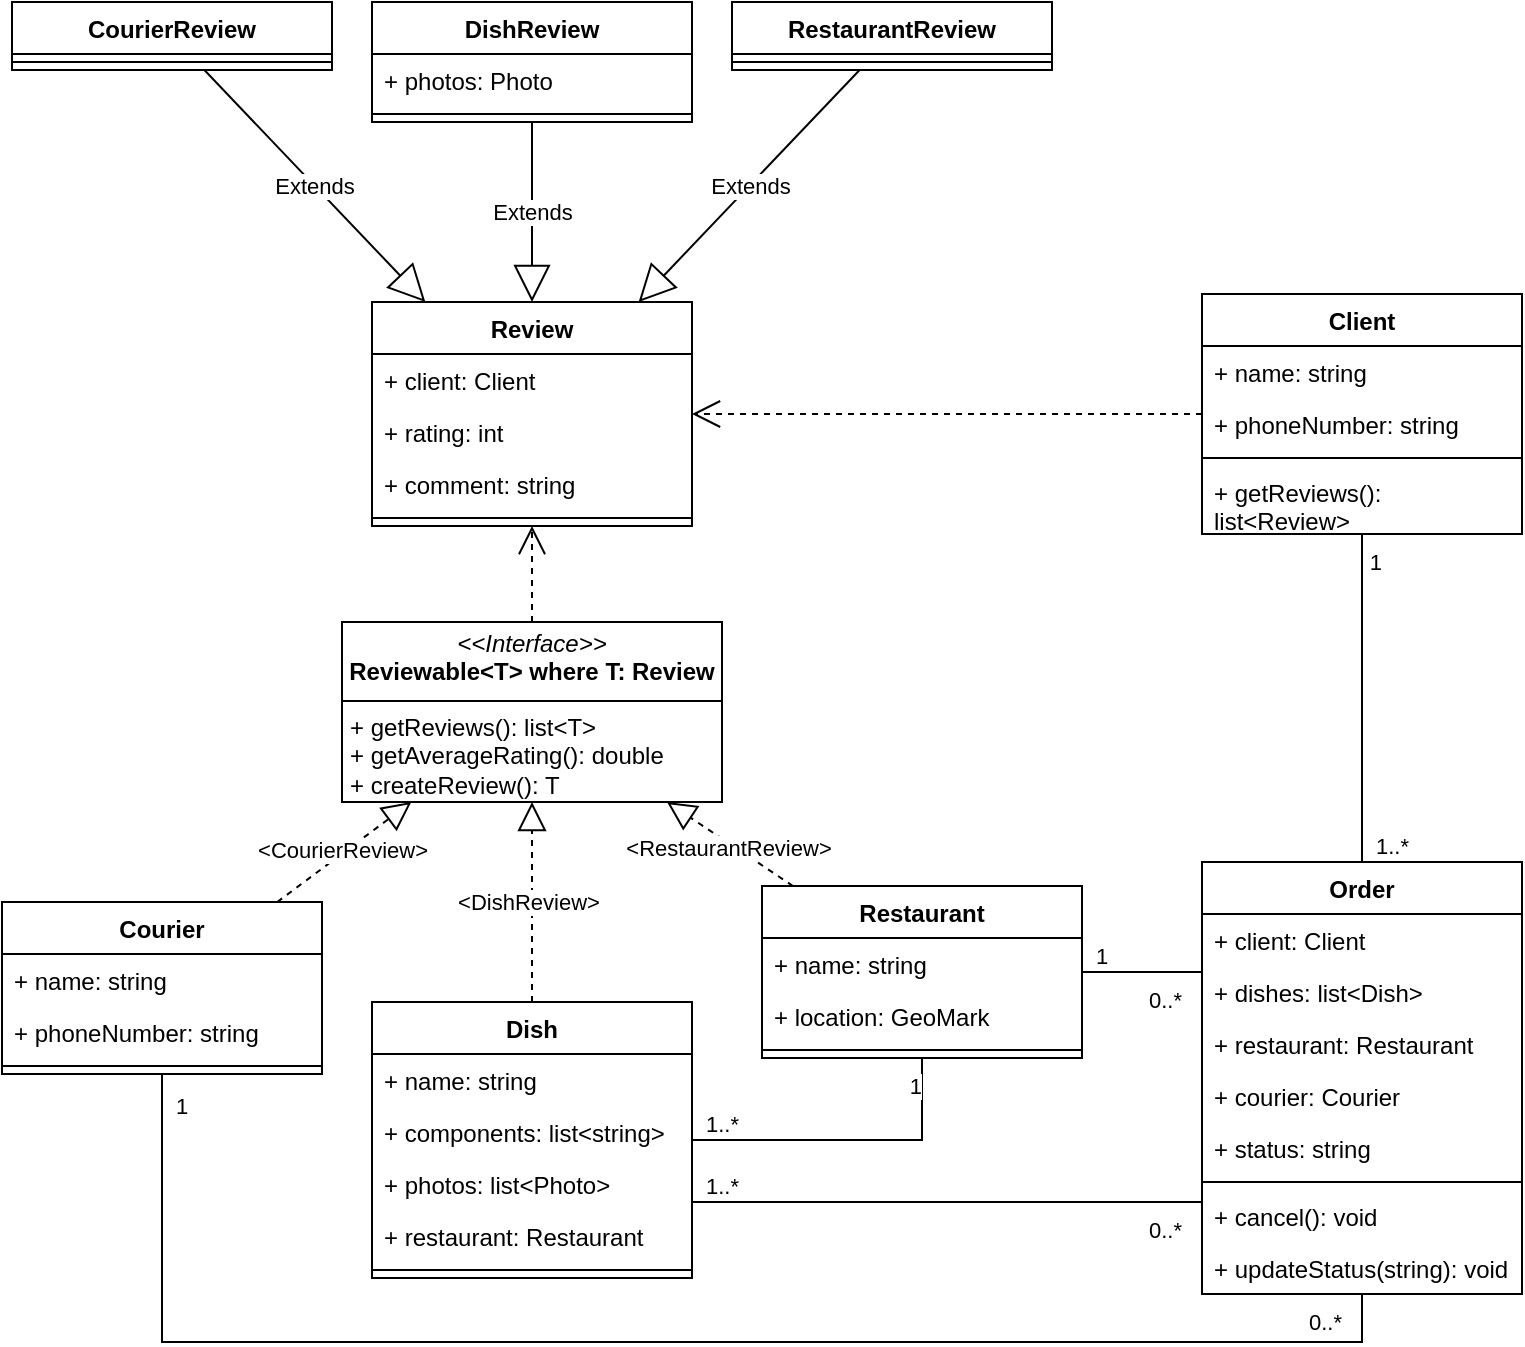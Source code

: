 <mxfile version="24.8.3">
  <diagram name="Page-1" id="3vOxVoDXLi4OneT1msRe">
    <mxGraphModel dx="977" dy="501" grid="1" gridSize="10" guides="1" tooltips="1" connect="1" arrows="1" fold="1" page="1" pageScale="1" pageWidth="850" pageHeight="1100" math="0" shadow="0">
      <root>
        <mxCell id="0" />
        <mxCell id="1" parent="0" />
        <mxCell id="nQF4kFMfV5Vqn8TBi_Ry-1" value="Client" style="swimlane;fontStyle=1;align=center;verticalAlign=top;childLayout=stackLayout;horizontal=1;startSize=26;horizontalStack=0;resizeParent=1;resizeParentMax=0;resizeLast=0;collapsible=1;marginBottom=0;whiteSpace=wrap;html=1;" vertex="1" parent="1">
          <mxGeometry x="640" y="556" width="160" height="120" as="geometry" />
        </mxCell>
        <mxCell id="nQF4kFMfV5Vqn8TBi_Ry-2" value="+ name: string" style="text;strokeColor=none;fillColor=none;align=left;verticalAlign=top;spacingLeft=4;spacingRight=4;overflow=hidden;rotatable=0;points=[[0,0.5],[1,0.5]];portConstraint=eastwest;whiteSpace=wrap;html=1;" vertex="1" parent="nQF4kFMfV5Vqn8TBi_Ry-1">
          <mxGeometry y="26" width="160" height="26" as="geometry" />
        </mxCell>
        <mxCell id="nQF4kFMfV5Vqn8TBi_Ry-35" value="+ phoneNumber: string" style="text;strokeColor=none;fillColor=none;align=left;verticalAlign=top;spacingLeft=4;spacingRight=4;overflow=hidden;rotatable=0;points=[[0,0.5],[1,0.5]];portConstraint=eastwest;whiteSpace=wrap;html=1;" vertex="1" parent="nQF4kFMfV5Vqn8TBi_Ry-1">
          <mxGeometry y="52" width="160" height="26" as="geometry" />
        </mxCell>
        <mxCell id="nQF4kFMfV5Vqn8TBi_Ry-3" value="" style="line;strokeWidth=1;fillColor=none;align=left;verticalAlign=middle;spacingTop=-1;spacingLeft=3;spacingRight=3;rotatable=0;labelPosition=right;points=[];portConstraint=eastwest;strokeColor=inherit;" vertex="1" parent="nQF4kFMfV5Vqn8TBi_Ry-1">
          <mxGeometry y="78" width="160" height="8" as="geometry" />
        </mxCell>
        <mxCell id="nQF4kFMfV5Vqn8TBi_Ry-4" value="+ getReviews(): list&amp;lt;Review&amp;gt;" style="text;strokeColor=none;fillColor=none;align=left;verticalAlign=top;spacingLeft=4;spacingRight=4;overflow=hidden;rotatable=0;points=[[0,0.5],[1,0.5]];portConstraint=eastwest;whiteSpace=wrap;html=1;" vertex="1" parent="nQF4kFMfV5Vqn8TBi_Ry-1">
          <mxGeometry y="86" width="160" height="34" as="geometry" />
        </mxCell>
        <mxCell id="nQF4kFMfV5Vqn8TBi_Ry-5" value="Review" style="swimlane;fontStyle=1;align=center;verticalAlign=top;childLayout=stackLayout;horizontal=1;startSize=26;horizontalStack=0;resizeParent=1;resizeParentMax=0;resizeLast=0;collapsible=1;marginBottom=0;whiteSpace=wrap;html=1;" vertex="1" parent="1">
          <mxGeometry x="225" y="560" width="160" height="112" as="geometry" />
        </mxCell>
        <mxCell id="nQF4kFMfV5Vqn8TBi_Ry-16" value="+ client: Client" style="text;strokeColor=none;fillColor=none;align=left;verticalAlign=top;spacingLeft=4;spacingRight=4;overflow=hidden;rotatable=0;points=[[0,0.5],[1,0.5]];portConstraint=eastwest;whiteSpace=wrap;html=1;" vertex="1" parent="nQF4kFMfV5Vqn8TBi_Ry-5">
          <mxGeometry y="26" width="160" height="26" as="geometry" />
        </mxCell>
        <mxCell id="nQF4kFMfV5Vqn8TBi_Ry-6" value="+ rating: int" style="text;strokeColor=none;fillColor=none;align=left;verticalAlign=top;spacingLeft=4;spacingRight=4;overflow=hidden;rotatable=0;points=[[0,0.5],[1,0.5]];portConstraint=eastwest;whiteSpace=wrap;html=1;" vertex="1" parent="nQF4kFMfV5Vqn8TBi_Ry-5">
          <mxGeometry y="52" width="160" height="26" as="geometry" />
        </mxCell>
        <mxCell id="nQF4kFMfV5Vqn8TBi_Ry-10" value="+ comment: string" style="text;strokeColor=none;fillColor=none;align=left;verticalAlign=top;spacingLeft=4;spacingRight=4;overflow=hidden;rotatable=0;points=[[0,0.5],[1,0.5]];portConstraint=eastwest;whiteSpace=wrap;html=1;" vertex="1" parent="nQF4kFMfV5Vqn8TBi_Ry-5">
          <mxGeometry y="78" width="160" height="26" as="geometry" />
        </mxCell>
        <mxCell id="nQF4kFMfV5Vqn8TBi_Ry-7" value="" style="line;strokeWidth=1;fillColor=none;align=left;verticalAlign=middle;spacingTop=-1;spacingLeft=3;spacingRight=3;rotatable=0;labelPosition=right;points=[];portConstraint=eastwest;strokeColor=inherit;" vertex="1" parent="nQF4kFMfV5Vqn8TBi_Ry-5">
          <mxGeometry y="104" width="160" height="8" as="geometry" />
        </mxCell>
        <mxCell id="nQF4kFMfV5Vqn8TBi_Ry-11" value="DishReview" style="swimlane;fontStyle=1;align=center;verticalAlign=top;childLayout=stackLayout;horizontal=1;startSize=26;horizontalStack=0;resizeParent=1;resizeParentMax=0;resizeLast=0;collapsible=1;marginBottom=0;whiteSpace=wrap;html=1;" vertex="1" parent="1">
          <mxGeometry x="225" y="410" width="160" height="60" as="geometry" />
        </mxCell>
        <mxCell id="nQF4kFMfV5Vqn8TBi_Ry-12" value="+ photos: Photo" style="text;strokeColor=none;fillColor=none;align=left;verticalAlign=top;spacingLeft=4;spacingRight=4;overflow=hidden;rotatable=0;points=[[0,0.5],[1,0.5]];portConstraint=eastwest;whiteSpace=wrap;html=1;" vertex="1" parent="nQF4kFMfV5Vqn8TBi_Ry-11">
          <mxGeometry y="26" width="160" height="26" as="geometry" />
        </mxCell>
        <mxCell id="nQF4kFMfV5Vqn8TBi_Ry-14" value="" style="line;strokeWidth=1;fillColor=none;align=left;verticalAlign=middle;spacingTop=-1;spacingLeft=3;spacingRight=3;rotatable=0;labelPosition=right;points=[];portConstraint=eastwest;strokeColor=inherit;" vertex="1" parent="nQF4kFMfV5Vqn8TBi_Ry-11">
          <mxGeometry y="52" width="160" height="8" as="geometry" />
        </mxCell>
        <mxCell id="nQF4kFMfV5Vqn8TBi_Ry-19" value="Extends" style="endArrow=block;endSize=16;endFill=0;html=1;rounded=0;" edge="1" parent="1" source="nQF4kFMfV5Vqn8TBi_Ry-11" target="nQF4kFMfV5Vqn8TBi_Ry-5">
          <mxGeometry width="160" relative="1" as="geometry">
            <mxPoint x="305" y="670" as="sourcePoint" />
            <mxPoint x="465" y="670" as="targetPoint" />
          </mxGeometry>
        </mxCell>
        <mxCell id="nQF4kFMfV5Vqn8TBi_Ry-20" value="СourierReview" style="swimlane;fontStyle=1;align=center;verticalAlign=top;childLayout=stackLayout;horizontal=1;startSize=26;horizontalStack=0;resizeParent=1;resizeParentMax=0;resizeLast=0;collapsible=1;marginBottom=0;whiteSpace=wrap;html=1;" vertex="1" parent="1">
          <mxGeometry x="45" y="410" width="160" height="34" as="geometry" />
        </mxCell>
        <mxCell id="nQF4kFMfV5Vqn8TBi_Ry-23" value="" style="line;strokeWidth=1;fillColor=none;align=left;verticalAlign=middle;spacingTop=-1;spacingLeft=3;spacingRight=3;rotatable=0;labelPosition=right;points=[];portConstraint=eastwest;strokeColor=inherit;" vertex="1" parent="nQF4kFMfV5Vqn8TBi_Ry-20">
          <mxGeometry y="26" width="160" height="8" as="geometry" />
        </mxCell>
        <mxCell id="nQF4kFMfV5Vqn8TBi_Ry-25" value="Extends" style="endArrow=block;endSize=16;endFill=0;html=1;rounded=0;" edge="1" parent="1" source="nQF4kFMfV5Vqn8TBi_Ry-20" target="nQF4kFMfV5Vqn8TBi_Ry-5">
          <mxGeometry width="160" relative="1" as="geometry">
            <mxPoint x="475" y="670" as="sourcePoint" />
            <mxPoint x="410" y="638" as="targetPoint" />
          </mxGeometry>
        </mxCell>
        <mxCell id="nQF4kFMfV5Vqn8TBi_Ry-27" value="RestaurantReview" style="swimlane;fontStyle=1;align=center;verticalAlign=top;childLayout=stackLayout;horizontal=1;startSize=26;horizontalStack=0;resizeParent=1;resizeParentMax=0;resizeLast=0;collapsible=1;marginBottom=0;whiteSpace=wrap;html=1;" vertex="1" parent="1">
          <mxGeometry x="405" y="410" width="160" height="34" as="geometry" />
        </mxCell>
        <mxCell id="nQF4kFMfV5Vqn8TBi_Ry-29" value="" style="line;strokeWidth=1;fillColor=none;align=left;verticalAlign=middle;spacingTop=-1;spacingLeft=3;spacingRight=3;rotatable=0;labelPosition=right;points=[];portConstraint=eastwest;strokeColor=inherit;" vertex="1" parent="nQF4kFMfV5Vqn8TBi_Ry-27">
          <mxGeometry y="26" width="160" height="8" as="geometry" />
        </mxCell>
        <mxCell id="nQF4kFMfV5Vqn8TBi_Ry-30" value="Extends" style="endArrow=block;endSize=16;endFill=0;html=1;rounded=0;" edge="1" parent="1" source="nQF4kFMfV5Vqn8TBi_Ry-27" target="nQF4kFMfV5Vqn8TBi_Ry-5">
          <mxGeometry width="160" relative="1" as="geometry">
            <mxPoint x="655" y="670" as="sourcePoint" />
            <mxPoint x="485" y="638" as="targetPoint" />
          </mxGeometry>
        </mxCell>
        <mxCell id="nQF4kFMfV5Vqn8TBi_Ry-31" value="Courier" style="swimlane;fontStyle=1;align=center;verticalAlign=top;childLayout=stackLayout;horizontal=1;startSize=26;horizontalStack=0;resizeParent=1;resizeParentMax=0;resizeLast=0;collapsible=1;marginBottom=0;whiteSpace=wrap;html=1;" vertex="1" parent="1">
          <mxGeometry x="40" y="860" width="160" height="86" as="geometry" />
        </mxCell>
        <mxCell id="nQF4kFMfV5Vqn8TBi_Ry-32" value="+ name: string" style="text;strokeColor=none;fillColor=none;align=left;verticalAlign=top;spacingLeft=4;spacingRight=4;overflow=hidden;rotatable=0;points=[[0,0.5],[1,0.5]];portConstraint=eastwest;whiteSpace=wrap;html=1;" vertex="1" parent="nQF4kFMfV5Vqn8TBi_Ry-31">
          <mxGeometry y="26" width="160" height="26" as="geometry" />
        </mxCell>
        <mxCell id="nQF4kFMfV5Vqn8TBi_Ry-36" value="+ phoneNumber: string" style="text;strokeColor=none;fillColor=none;align=left;verticalAlign=top;spacingLeft=4;spacingRight=4;overflow=hidden;rotatable=0;points=[[0,0.5],[1,0.5]];portConstraint=eastwest;whiteSpace=wrap;html=1;" vertex="1" parent="nQF4kFMfV5Vqn8TBi_Ry-31">
          <mxGeometry y="52" width="160" height="26" as="geometry" />
        </mxCell>
        <mxCell id="nQF4kFMfV5Vqn8TBi_Ry-33" value="" style="line;strokeWidth=1;fillColor=none;align=left;verticalAlign=middle;spacingTop=-1;spacingLeft=3;spacingRight=3;rotatable=0;labelPosition=right;points=[];portConstraint=eastwest;strokeColor=inherit;" vertex="1" parent="nQF4kFMfV5Vqn8TBi_Ry-31">
          <mxGeometry y="78" width="160" height="8" as="geometry" />
        </mxCell>
        <mxCell id="nQF4kFMfV5Vqn8TBi_Ry-37" value="Dish" style="swimlane;fontStyle=1;align=center;verticalAlign=top;childLayout=stackLayout;horizontal=1;startSize=26;horizontalStack=0;resizeParent=1;resizeParentMax=0;resizeLast=0;collapsible=1;marginBottom=0;whiteSpace=wrap;html=1;" vertex="1" parent="1">
          <mxGeometry x="225" y="910" width="160" height="138" as="geometry" />
        </mxCell>
        <mxCell id="nQF4kFMfV5Vqn8TBi_Ry-38" value="+ name: string" style="text;strokeColor=none;fillColor=none;align=left;verticalAlign=top;spacingLeft=4;spacingRight=4;overflow=hidden;rotatable=0;points=[[0,0.5],[1,0.5]];portConstraint=eastwest;whiteSpace=wrap;html=1;" vertex="1" parent="nQF4kFMfV5Vqn8TBi_Ry-37">
          <mxGeometry y="26" width="160" height="26" as="geometry" />
        </mxCell>
        <mxCell id="nQF4kFMfV5Vqn8TBi_Ry-39" value="+ components: list&amp;lt;string&amp;gt;" style="text;strokeColor=none;fillColor=none;align=left;verticalAlign=top;spacingLeft=4;spacingRight=4;overflow=hidden;rotatable=0;points=[[0,0.5],[1,0.5]];portConstraint=eastwest;whiteSpace=wrap;html=1;" vertex="1" parent="nQF4kFMfV5Vqn8TBi_Ry-37">
          <mxGeometry y="52" width="160" height="26" as="geometry" />
        </mxCell>
        <mxCell id="nQF4kFMfV5Vqn8TBi_Ry-42" value="+ photos: list&amp;lt;Photo&amp;gt;" style="text;strokeColor=none;fillColor=none;align=left;verticalAlign=top;spacingLeft=4;spacingRight=4;overflow=hidden;rotatable=0;points=[[0,0.5],[1,0.5]];portConstraint=eastwest;whiteSpace=wrap;html=1;" vertex="1" parent="nQF4kFMfV5Vqn8TBi_Ry-37">
          <mxGeometry y="78" width="160" height="26" as="geometry" />
        </mxCell>
        <mxCell id="nQF4kFMfV5Vqn8TBi_Ry-78" value="+ restaurant: Restaurant" style="text;strokeColor=none;fillColor=none;align=left;verticalAlign=top;spacingLeft=4;spacingRight=4;overflow=hidden;rotatable=0;points=[[0,0.5],[1,0.5]];portConstraint=eastwest;whiteSpace=wrap;html=1;" vertex="1" parent="nQF4kFMfV5Vqn8TBi_Ry-37">
          <mxGeometry y="104" width="160" height="26" as="geometry" />
        </mxCell>
        <mxCell id="nQF4kFMfV5Vqn8TBi_Ry-40" value="" style="line;strokeWidth=1;fillColor=none;align=left;verticalAlign=middle;spacingTop=-1;spacingLeft=3;spacingRight=3;rotatable=0;labelPosition=right;points=[];portConstraint=eastwest;strokeColor=inherit;" vertex="1" parent="nQF4kFMfV5Vqn8TBi_Ry-37">
          <mxGeometry y="130" width="160" height="8" as="geometry" />
        </mxCell>
        <mxCell id="nQF4kFMfV5Vqn8TBi_Ry-43" value="Restaurant" style="swimlane;fontStyle=1;align=center;verticalAlign=top;childLayout=stackLayout;horizontal=1;startSize=26;horizontalStack=0;resizeParent=1;resizeParentMax=0;resizeLast=0;collapsible=1;marginBottom=0;whiteSpace=wrap;html=1;" vertex="1" parent="1">
          <mxGeometry x="420" y="852" width="160" height="86" as="geometry" />
        </mxCell>
        <mxCell id="nQF4kFMfV5Vqn8TBi_Ry-44" value="+ name: string" style="text;strokeColor=none;fillColor=none;align=left;verticalAlign=top;spacingLeft=4;spacingRight=4;overflow=hidden;rotatable=0;points=[[0,0.5],[1,0.5]];portConstraint=eastwest;whiteSpace=wrap;html=1;" vertex="1" parent="nQF4kFMfV5Vqn8TBi_Ry-43">
          <mxGeometry y="26" width="160" height="26" as="geometry" />
        </mxCell>
        <mxCell id="nQF4kFMfV5Vqn8TBi_Ry-45" value="+ location: GeoMark" style="text;strokeColor=none;fillColor=none;align=left;verticalAlign=top;spacingLeft=4;spacingRight=4;overflow=hidden;rotatable=0;points=[[0,0.5],[1,0.5]];portConstraint=eastwest;whiteSpace=wrap;html=1;" vertex="1" parent="nQF4kFMfV5Vqn8TBi_Ry-43">
          <mxGeometry y="52" width="160" height="26" as="geometry" />
        </mxCell>
        <mxCell id="nQF4kFMfV5Vqn8TBi_Ry-47" value="" style="line;strokeWidth=1;fillColor=none;align=left;verticalAlign=middle;spacingTop=-1;spacingLeft=3;spacingRight=3;rotatable=0;labelPosition=right;points=[];portConstraint=eastwest;strokeColor=inherit;" vertex="1" parent="nQF4kFMfV5Vqn8TBi_Ry-43">
          <mxGeometry y="78" width="160" height="8" as="geometry" />
        </mxCell>
        <mxCell id="nQF4kFMfV5Vqn8TBi_Ry-55" value="&lt;p style=&quot;margin:0px;margin-top:4px;text-align:center;&quot;&gt;&lt;i&gt;&amp;lt;&amp;lt;Interface&amp;gt;&amp;gt;&lt;/i&gt;&lt;br&gt;&lt;b&gt;Reviewable&amp;lt;T&amp;gt; where T: Review&lt;/b&gt;&lt;/p&gt;&lt;hr size=&quot;1&quot; style=&quot;border-style:solid;&quot;&gt;&lt;p style=&quot;margin:0px;margin-left:4px;&quot;&gt;&lt;span style=&quot;background-color: initial;&quot;&gt;+ getReviews(): list&amp;lt;T&amp;gt;&lt;/span&gt;&lt;br&gt;&lt;/p&gt;&lt;p style=&quot;margin:0px;margin-left:4px;&quot;&gt;+ getAverageRating(): double&lt;/p&gt;&lt;p style=&quot;margin:0px;margin-left:4px;&quot;&gt;+ createReview(): T&lt;/p&gt;" style="verticalAlign=top;align=left;overflow=fill;html=1;whiteSpace=wrap;" vertex="1" parent="1">
          <mxGeometry x="210" y="720" width="190" height="90" as="geometry" />
        </mxCell>
        <mxCell id="nQF4kFMfV5Vqn8TBi_Ry-58" value="" style="endArrow=block;dashed=1;endFill=0;endSize=12;html=1;rounded=0;" edge="1" parent="1" source="nQF4kFMfV5Vqn8TBi_Ry-31" target="nQF4kFMfV5Vqn8TBi_Ry-55">
          <mxGeometry width="160" relative="1" as="geometry">
            <mxPoint x="140" y="830" as="sourcePoint" />
            <mxPoint x="300" y="830" as="targetPoint" />
          </mxGeometry>
        </mxCell>
        <mxCell id="nQF4kFMfV5Vqn8TBi_Ry-59" value="&amp;lt;CourierReview&amp;gt;" style="edgeLabel;html=1;align=center;verticalAlign=middle;resizable=0;points=[];" vertex="1" connectable="0" parent="nQF4kFMfV5Vqn8TBi_Ry-58">
          <mxGeometry x="-0.005" y="2" relative="1" as="geometry">
            <mxPoint as="offset" />
          </mxGeometry>
        </mxCell>
        <mxCell id="nQF4kFMfV5Vqn8TBi_Ry-61" value="" style="endArrow=block;dashed=1;endFill=0;endSize=12;html=1;rounded=0;" edge="1" parent="1" source="nQF4kFMfV5Vqn8TBi_Ry-37" target="nQF4kFMfV5Vqn8TBi_Ry-55">
          <mxGeometry width="160" relative="1" as="geometry">
            <mxPoint x="201" y="870" as="sourcePoint" />
            <mxPoint x="264" y="820" as="targetPoint" />
          </mxGeometry>
        </mxCell>
        <mxCell id="nQF4kFMfV5Vqn8TBi_Ry-62" value="&amp;lt;DishReview&amp;gt;" style="edgeLabel;html=1;align=center;verticalAlign=middle;resizable=0;points=[];" vertex="1" connectable="0" parent="nQF4kFMfV5Vqn8TBi_Ry-61">
          <mxGeometry x="-0.005" y="2" relative="1" as="geometry">
            <mxPoint as="offset" />
          </mxGeometry>
        </mxCell>
        <mxCell id="nQF4kFMfV5Vqn8TBi_Ry-63" value="" style="endArrow=block;dashed=1;endFill=0;endSize=12;html=1;rounded=0;" edge="1" parent="1" source="nQF4kFMfV5Vqn8TBi_Ry-43" target="nQF4kFMfV5Vqn8TBi_Ry-55">
          <mxGeometry width="160" relative="1" as="geometry">
            <mxPoint x="201" y="870" as="sourcePoint" />
            <mxPoint x="264" y="820" as="targetPoint" />
          </mxGeometry>
        </mxCell>
        <mxCell id="nQF4kFMfV5Vqn8TBi_Ry-64" value="&amp;lt;RestaurantReview&amp;gt;" style="edgeLabel;html=1;align=center;verticalAlign=middle;resizable=0;points=[];" vertex="1" connectable="0" parent="nQF4kFMfV5Vqn8TBi_Ry-63">
          <mxGeometry x="-0.005" y="2" relative="1" as="geometry">
            <mxPoint as="offset" />
          </mxGeometry>
        </mxCell>
        <mxCell id="nQF4kFMfV5Vqn8TBi_Ry-65" value="" style="endArrow=open;endSize=12;dashed=1;html=1;rounded=0;" edge="1" parent="1" source="nQF4kFMfV5Vqn8TBi_Ry-55" target="nQF4kFMfV5Vqn8TBi_Ry-5">
          <mxGeometry width="160" relative="1" as="geometry">
            <mxPoint x="290" y="700" as="sourcePoint" />
            <mxPoint x="450" y="700" as="targetPoint" />
          </mxGeometry>
        </mxCell>
        <mxCell id="nQF4kFMfV5Vqn8TBi_Ry-74" value="Order" style="swimlane;fontStyle=1;align=center;verticalAlign=top;childLayout=stackLayout;horizontal=1;startSize=26;horizontalStack=0;resizeParent=1;resizeParentMax=0;resizeLast=0;collapsible=1;marginBottom=0;whiteSpace=wrap;html=1;" vertex="1" parent="1">
          <mxGeometry x="640" y="840" width="160" height="216" as="geometry" />
        </mxCell>
        <mxCell id="nQF4kFMfV5Vqn8TBi_Ry-75" value="+ client: Client&lt;div&gt;&lt;br&gt;&lt;/div&gt;" style="text;strokeColor=none;fillColor=none;align=left;verticalAlign=top;spacingLeft=4;spacingRight=4;overflow=hidden;rotatable=0;points=[[0,0.5],[1,0.5]];portConstraint=eastwest;whiteSpace=wrap;html=1;" vertex="1" parent="nQF4kFMfV5Vqn8TBi_Ry-74">
          <mxGeometry y="26" width="160" height="26" as="geometry" />
        </mxCell>
        <mxCell id="nQF4kFMfV5Vqn8TBi_Ry-82" value="+ dishes: list&amp;lt;Dish&amp;gt;&lt;div&gt;&lt;br&gt;&lt;/div&gt;" style="text;strokeColor=none;fillColor=none;align=left;verticalAlign=top;spacingLeft=4;spacingRight=4;overflow=hidden;rotatable=0;points=[[0,0.5],[1,0.5]];portConstraint=eastwest;whiteSpace=wrap;html=1;" vertex="1" parent="nQF4kFMfV5Vqn8TBi_Ry-74">
          <mxGeometry y="52" width="160" height="26" as="geometry" />
        </mxCell>
        <mxCell id="nQF4kFMfV5Vqn8TBi_Ry-83" value="+ restaurant: Restaurant" style="text;strokeColor=none;fillColor=none;align=left;verticalAlign=top;spacingLeft=4;spacingRight=4;overflow=hidden;rotatable=0;points=[[0,0.5],[1,0.5]];portConstraint=eastwest;whiteSpace=wrap;html=1;" vertex="1" parent="nQF4kFMfV5Vqn8TBi_Ry-74">
          <mxGeometry y="78" width="160" height="26" as="geometry" />
        </mxCell>
        <mxCell id="nQF4kFMfV5Vqn8TBi_Ry-84" value="+ courier: Courier" style="text;strokeColor=none;fillColor=none;align=left;verticalAlign=top;spacingLeft=4;spacingRight=4;overflow=hidden;rotatable=0;points=[[0,0.5],[1,0.5]];portConstraint=eastwest;whiteSpace=wrap;html=1;" vertex="1" parent="nQF4kFMfV5Vqn8TBi_Ry-74">
          <mxGeometry y="104" width="160" height="26" as="geometry" />
        </mxCell>
        <mxCell id="nQF4kFMfV5Vqn8TBi_Ry-85" value="+ status: string" style="text;strokeColor=none;fillColor=none;align=left;verticalAlign=top;spacingLeft=4;spacingRight=4;overflow=hidden;rotatable=0;points=[[0,0.5],[1,0.5]];portConstraint=eastwest;whiteSpace=wrap;html=1;" vertex="1" parent="nQF4kFMfV5Vqn8TBi_Ry-74">
          <mxGeometry y="130" width="160" height="26" as="geometry" />
        </mxCell>
        <mxCell id="nQF4kFMfV5Vqn8TBi_Ry-76" value="" style="line;strokeWidth=1;fillColor=none;align=left;verticalAlign=middle;spacingTop=-1;spacingLeft=3;spacingRight=3;rotatable=0;labelPosition=right;points=[];portConstraint=eastwest;strokeColor=inherit;" vertex="1" parent="nQF4kFMfV5Vqn8TBi_Ry-74">
          <mxGeometry y="156" width="160" height="8" as="geometry" />
        </mxCell>
        <mxCell id="nQF4kFMfV5Vqn8TBi_Ry-77" value="+ cancel(): void&lt;div&gt;&lt;br&gt;&lt;/div&gt;" style="text;strokeColor=none;fillColor=none;align=left;verticalAlign=top;spacingLeft=4;spacingRight=4;overflow=hidden;rotatable=0;points=[[0,0.5],[1,0.5]];portConstraint=eastwest;whiteSpace=wrap;html=1;" vertex="1" parent="nQF4kFMfV5Vqn8TBi_Ry-74">
          <mxGeometry y="164" width="160" height="26" as="geometry" />
        </mxCell>
        <mxCell id="nQF4kFMfV5Vqn8TBi_Ry-86" value="+ updateStatus(string): void" style="text;strokeColor=none;fillColor=none;align=left;verticalAlign=top;spacingLeft=4;spacingRight=4;overflow=hidden;rotatable=0;points=[[0,0.5],[1,0.5]];portConstraint=eastwest;whiteSpace=wrap;html=1;" vertex="1" parent="nQF4kFMfV5Vqn8TBi_Ry-74">
          <mxGeometry y="190" width="160" height="26" as="geometry" />
        </mxCell>
        <mxCell id="nQF4kFMfV5Vqn8TBi_Ry-87" value="" style="endArrow=none;html=1;edgeStyle=orthogonalEdgeStyle;rounded=0;" edge="1" parent="1" source="nQF4kFMfV5Vqn8TBi_Ry-37" target="nQF4kFMfV5Vqn8TBi_Ry-43">
          <mxGeometry relative="1" as="geometry">
            <mxPoint x="420" y="990" as="sourcePoint" />
            <mxPoint x="580" y="990" as="targetPoint" />
            <Array as="points">
              <mxPoint x="500" y="979" />
            </Array>
          </mxGeometry>
        </mxCell>
        <mxCell id="nQF4kFMfV5Vqn8TBi_Ry-88" value="1..*" style="edgeLabel;resizable=0;html=1;align=left;verticalAlign=bottom;" connectable="0" vertex="1" parent="nQF4kFMfV5Vqn8TBi_Ry-87">
          <mxGeometry x="-1" relative="1" as="geometry">
            <mxPoint x="5" as="offset" />
          </mxGeometry>
        </mxCell>
        <mxCell id="nQF4kFMfV5Vqn8TBi_Ry-89" value="1" style="edgeLabel;resizable=0;html=1;align=right;verticalAlign=bottom;" connectable="0" vertex="1" parent="nQF4kFMfV5Vqn8TBi_Ry-87">
          <mxGeometry x="1" relative="1" as="geometry">
            <mxPoint y="22" as="offset" />
          </mxGeometry>
        </mxCell>
        <mxCell id="nQF4kFMfV5Vqn8TBi_Ry-90" value="" style="endArrow=open;endSize=12;dashed=1;html=1;rounded=0;" edge="1" parent="1" source="nQF4kFMfV5Vqn8TBi_Ry-1" target="nQF4kFMfV5Vqn8TBi_Ry-5">
          <mxGeometry width="160" relative="1" as="geometry">
            <mxPoint x="315" y="730" as="sourcePoint" />
            <mxPoint x="315" y="682" as="targetPoint" />
          </mxGeometry>
        </mxCell>
        <mxCell id="nQF4kFMfV5Vqn8TBi_Ry-91" value="" style="endArrow=none;html=1;edgeStyle=orthogonalEdgeStyle;rounded=0;" edge="1" parent="1" source="nQF4kFMfV5Vqn8TBi_Ry-74" target="nQF4kFMfV5Vqn8TBi_Ry-1">
          <mxGeometry relative="1" as="geometry">
            <mxPoint x="395" y="989" as="sourcePoint" />
            <mxPoint x="510" y="948" as="targetPoint" />
            <Array as="points">
              <mxPoint x="720" y="790" />
              <mxPoint x="720" y="790" />
            </Array>
          </mxGeometry>
        </mxCell>
        <mxCell id="nQF4kFMfV5Vqn8TBi_Ry-92" value="1..*" style="edgeLabel;resizable=0;html=1;align=left;verticalAlign=bottom;" connectable="0" vertex="1" parent="nQF4kFMfV5Vqn8TBi_Ry-91">
          <mxGeometry x="-1" relative="1" as="geometry">
            <mxPoint x="5" as="offset" />
          </mxGeometry>
        </mxCell>
        <mxCell id="nQF4kFMfV5Vqn8TBi_Ry-93" value="1" style="edgeLabel;resizable=0;html=1;align=right;verticalAlign=bottom;" connectable="0" vertex="1" parent="nQF4kFMfV5Vqn8TBi_Ry-91">
          <mxGeometry x="1" relative="1" as="geometry">
            <mxPoint x="10" y="22" as="offset" />
          </mxGeometry>
        </mxCell>
        <mxCell id="nQF4kFMfV5Vqn8TBi_Ry-94" value="" style="endArrow=none;html=1;edgeStyle=orthogonalEdgeStyle;rounded=0;" edge="1" parent="1" source="nQF4kFMfV5Vqn8TBi_Ry-43" target="nQF4kFMfV5Vqn8TBi_Ry-74">
          <mxGeometry relative="1" as="geometry">
            <mxPoint x="405" y="999" as="sourcePoint" />
            <mxPoint x="520" y="958" as="targetPoint" />
            <Array as="points">
              <mxPoint x="610" y="895" />
              <mxPoint x="610" y="895" />
            </Array>
          </mxGeometry>
        </mxCell>
        <mxCell id="nQF4kFMfV5Vqn8TBi_Ry-95" value="1" style="edgeLabel;resizable=0;html=1;align=left;verticalAlign=bottom;" connectable="0" vertex="1" parent="nQF4kFMfV5Vqn8TBi_Ry-94">
          <mxGeometry x="-1" relative="1" as="geometry">
            <mxPoint x="5" as="offset" />
          </mxGeometry>
        </mxCell>
        <mxCell id="nQF4kFMfV5Vqn8TBi_Ry-96" value="0..*" style="edgeLabel;resizable=0;html=1;align=right;verticalAlign=bottom;" connectable="0" vertex="1" parent="nQF4kFMfV5Vqn8TBi_Ry-94">
          <mxGeometry x="1" relative="1" as="geometry">
            <mxPoint x="-10" y="22" as="offset" />
          </mxGeometry>
        </mxCell>
        <mxCell id="nQF4kFMfV5Vqn8TBi_Ry-104" value="" style="endArrow=none;html=1;edgeStyle=orthogonalEdgeStyle;rounded=0;" edge="1" parent="1" source="nQF4kFMfV5Vqn8TBi_Ry-37" target="nQF4kFMfV5Vqn8TBi_Ry-74">
          <mxGeometry relative="1" as="geometry">
            <mxPoint x="590" y="905" as="sourcePoint" />
            <mxPoint x="650" y="905" as="targetPoint" />
            <Array as="points">
              <mxPoint x="480" y="1010" />
              <mxPoint x="480" y="1010" />
            </Array>
          </mxGeometry>
        </mxCell>
        <mxCell id="nQF4kFMfV5Vqn8TBi_Ry-105" value="1..*" style="edgeLabel;resizable=0;html=1;align=left;verticalAlign=bottom;" connectable="0" vertex="1" parent="nQF4kFMfV5Vqn8TBi_Ry-104">
          <mxGeometry x="-1" relative="1" as="geometry">
            <mxPoint x="5" as="offset" />
          </mxGeometry>
        </mxCell>
        <mxCell id="nQF4kFMfV5Vqn8TBi_Ry-106" value="0..*" style="edgeLabel;resizable=0;html=1;align=right;verticalAlign=bottom;" connectable="0" vertex="1" parent="nQF4kFMfV5Vqn8TBi_Ry-104">
          <mxGeometry x="1" relative="1" as="geometry">
            <mxPoint x="-10" y="22" as="offset" />
          </mxGeometry>
        </mxCell>
        <mxCell id="nQF4kFMfV5Vqn8TBi_Ry-107" value="" style="endArrow=none;html=1;edgeStyle=orthogonalEdgeStyle;rounded=0;" edge="1" parent="1" source="nQF4kFMfV5Vqn8TBi_Ry-31" target="nQF4kFMfV5Vqn8TBi_Ry-74">
          <mxGeometry relative="1" as="geometry">
            <mxPoint x="600" y="915" as="sourcePoint" />
            <mxPoint x="660" y="915" as="targetPoint" />
            <Array as="points">
              <mxPoint x="120" y="1080" />
              <mxPoint x="720" y="1080" />
            </Array>
          </mxGeometry>
        </mxCell>
        <mxCell id="nQF4kFMfV5Vqn8TBi_Ry-108" value="1" style="edgeLabel;resizable=0;html=1;align=left;verticalAlign=bottom;" connectable="0" vertex="1" parent="nQF4kFMfV5Vqn8TBi_Ry-107">
          <mxGeometry x="-1" relative="1" as="geometry">
            <mxPoint x="5" y="24" as="offset" />
          </mxGeometry>
        </mxCell>
        <mxCell id="nQF4kFMfV5Vqn8TBi_Ry-109" value="0..*" style="edgeLabel;resizable=0;html=1;align=right;verticalAlign=bottom;" connectable="0" vertex="1" parent="nQF4kFMfV5Vqn8TBi_Ry-107">
          <mxGeometry x="1" relative="1" as="geometry">
            <mxPoint x="-10" y="22" as="offset" />
          </mxGeometry>
        </mxCell>
      </root>
    </mxGraphModel>
  </diagram>
</mxfile>
